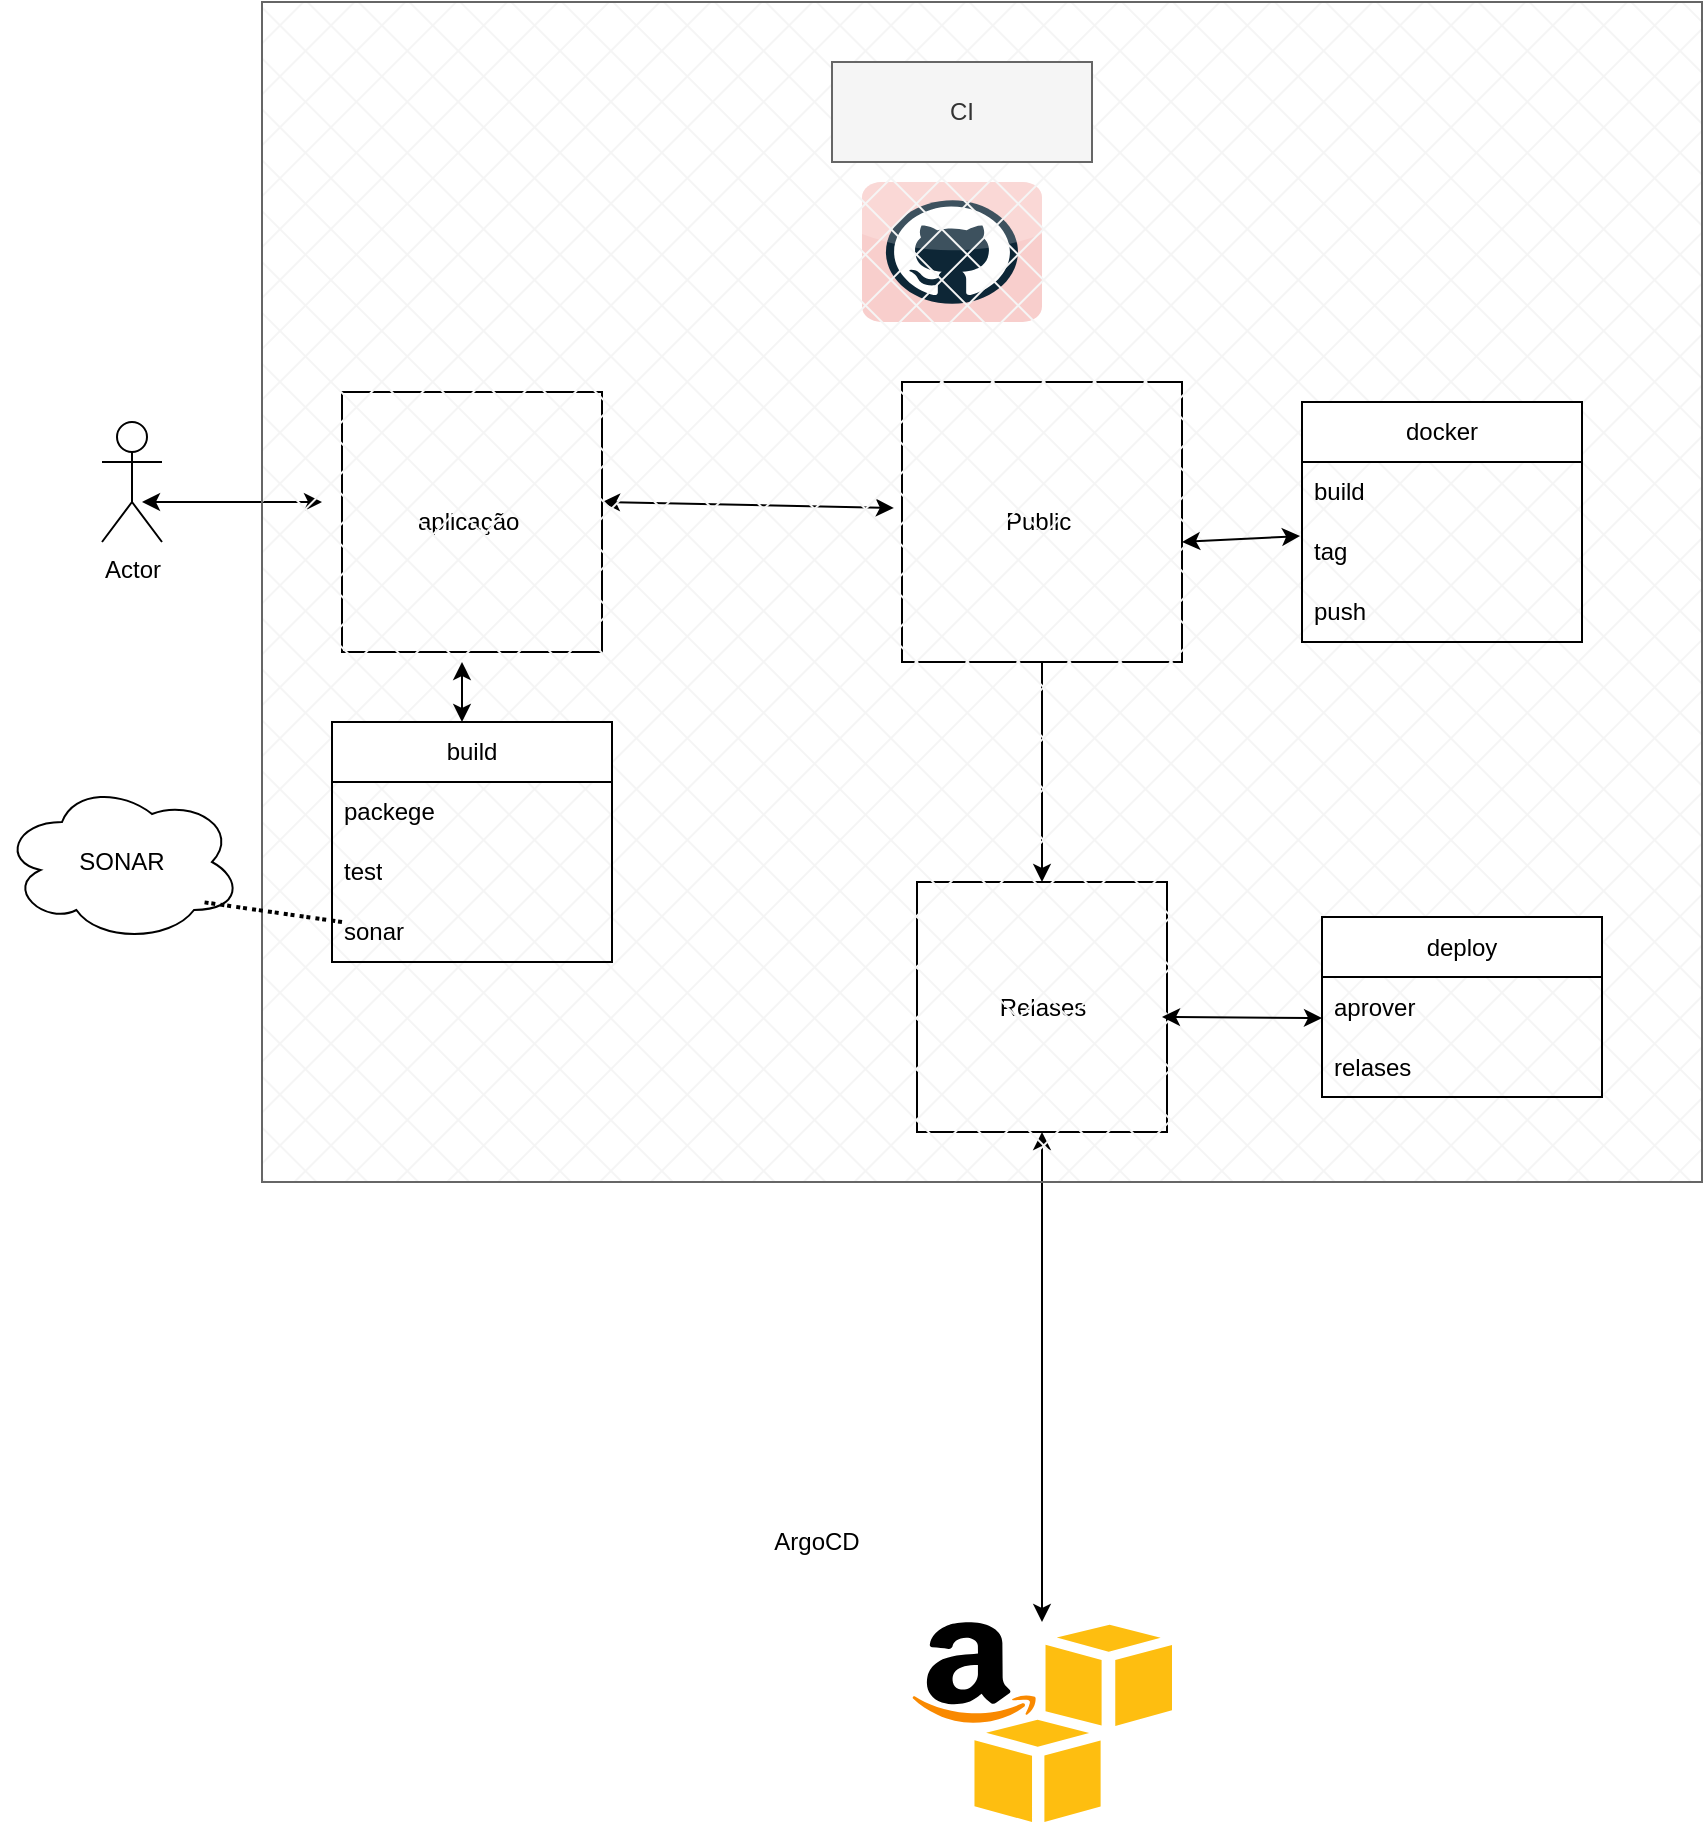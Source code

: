 <mxfile version="24.5.3" type="github">
  <diagram name="Page-1" id="YS6_nHezA7McZxDieweo">
    <mxGraphModel dx="1434" dy="820" grid="1" gridSize="10" guides="1" tooltips="1" connect="1" arrows="1" fold="1" page="1" pageScale="1" pageWidth="850" pageHeight="1100" math="0" shadow="0">
      <root>
        <mxCell id="0" />
        <mxCell id="1" parent="0" />
        <mxCell id="MzTdHwhMegrAW5zrQK32-1" value="Actor" style="shape=umlActor;verticalLabelPosition=bottom;verticalAlign=top;html=1;outlineConnect=0;" vertex="1" parent="1">
          <mxGeometry x="60" y="270" width="30" height="60" as="geometry" />
        </mxCell>
        <mxCell id="MzTdHwhMegrAW5zrQK32-2" value="" style="endArrow=classic;startArrow=classic;html=1;rounded=0;" edge="1" parent="1">
          <mxGeometry width="50" height="50" relative="1" as="geometry">
            <mxPoint x="80" y="310" as="sourcePoint" />
            <mxPoint x="170" y="310" as="targetPoint" />
          </mxGeometry>
        </mxCell>
        <mxCell id="MzTdHwhMegrAW5zrQK32-3" value="" style="dashed=0;outlineConnect=0;html=1;align=center;labelPosition=center;verticalLabelPosition=bottom;verticalAlign=top;shape=mxgraph.webicons.github;fillColor=#f8cecc;strokeColor=#b85450;" vertex="1" parent="1">
          <mxGeometry x="440" y="150" width="90" height="70" as="geometry" />
        </mxCell>
        <mxCell id="MzTdHwhMegrAW5zrQK32-5" value="aplicação&amp;nbsp;" style="whiteSpace=wrap;html=1;aspect=fixed;" vertex="1" parent="1">
          <mxGeometry x="180" y="255" width="130" height="130" as="geometry" />
        </mxCell>
        <mxCell id="MzTdHwhMegrAW5zrQK32-7" value="Public&amp;nbsp;" style="whiteSpace=wrap;html=1;aspect=fixed;" vertex="1" parent="1">
          <mxGeometry x="460" y="250" width="140" height="140" as="geometry" />
        </mxCell>
        <mxCell id="MzTdHwhMegrAW5zrQK32-8" value="Relases" style="whiteSpace=wrap;html=1;aspect=fixed;" vertex="1" parent="1">
          <mxGeometry x="467.5" y="500" width="125" height="125" as="geometry" />
        </mxCell>
        <mxCell id="MzTdHwhMegrAW5zrQK32-10" value="" style="endArrow=classic;startArrow=classic;html=1;rounded=0;entryX=-0.029;entryY=0.45;entryDx=0;entryDy=0;entryPerimeter=0;" edge="1" parent="1" target="MzTdHwhMegrAW5zrQK32-7">
          <mxGeometry width="50" height="50" relative="1" as="geometry">
            <mxPoint x="310" y="310" as="sourcePoint" />
            <mxPoint x="360" y="260" as="targetPoint" />
          </mxGeometry>
        </mxCell>
        <mxCell id="MzTdHwhMegrAW5zrQK32-12" value="" style="endArrow=classic;html=1;rounded=0;exitX=0.5;exitY=1;exitDx=0;exitDy=0;entryX=0.5;entryY=0;entryDx=0;entryDy=0;" edge="1" parent="1" source="MzTdHwhMegrAW5zrQK32-7" target="MzTdHwhMegrAW5zrQK32-8">
          <mxGeometry width="50" height="50" relative="1" as="geometry">
            <mxPoint x="120" y="510" as="sourcePoint" />
            <mxPoint x="170" y="460" as="targetPoint" />
          </mxGeometry>
        </mxCell>
        <mxCell id="MzTdHwhMegrAW5zrQK32-14" value="" style="dashed=0;outlineConnect=0;html=1;align=center;labelPosition=center;verticalLabelPosition=bottom;verticalAlign=top;shape=mxgraph.weblogos.aws_s3" vertex="1" parent="1">
          <mxGeometry x="465" y="870" width="130" height="100" as="geometry" />
        </mxCell>
        <mxCell id="MzTdHwhMegrAW5zrQK32-16" value="" style="endArrow=classic;startArrow=classic;html=1;rounded=0;entryX=0.5;entryY=1;entryDx=0;entryDy=0;" edge="1" parent="1" source="MzTdHwhMegrAW5zrQK32-14" target="MzTdHwhMegrAW5zrQK32-8">
          <mxGeometry width="50" height="50" relative="1" as="geometry">
            <mxPoint x="400" y="690" as="sourcePoint" />
            <mxPoint x="450" y="640" as="targetPoint" />
          </mxGeometry>
        </mxCell>
        <mxCell id="MzTdHwhMegrAW5zrQK32-17" value="" style="shape=parallelogram;perimeter=parallelogramPerimeter;whiteSpace=wrap;html=1;fixedSize=1;rounded=0;shadow=0;fillStyle=cross-hatch;size=-170;fillColor=#f5f5f5;fontColor=#333333;strokeColor=#666666;" vertex="1" parent="1">
          <mxGeometry x="140" y="60" width="720" height="590" as="geometry" />
        </mxCell>
        <mxCell id="MzTdHwhMegrAW5zrQK32-18" value="deploy" style="swimlane;fontStyle=0;childLayout=stackLayout;horizontal=1;startSize=30;horizontalStack=0;resizeParent=1;resizeParentMax=0;resizeLast=0;collapsible=1;marginBottom=0;whiteSpace=wrap;html=1;" vertex="1" parent="1">
          <mxGeometry x="670" y="517.5" width="140" height="90" as="geometry" />
        </mxCell>
        <mxCell id="MzTdHwhMegrAW5zrQK32-19" value="aprover" style="text;strokeColor=none;fillColor=none;align=left;verticalAlign=middle;spacingLeft=4;spacingRight=4;overflow=hidden;points=[[0,0.5],[1,0.5]];portConstraint=eastwest;rotatable=0;whiteSpace=wrap;html=1;" vertex="1" parent="MzTdHwhMegrAW5zrQK32-18">
          <mxGeometry y="30" width="140" height="30" as="geometry" />
        </mxCell>
        <mxCell id="MzTdHwhMegrAW5zrQK32-20" value="relases" style="text;strokeColor=none;fillColor=none;align=left;verticalAlign=middle;spacingLeft=4;spacingRight=4;overflow=hidden;points=[[0,0.5],[1,0.5]];portConstraint=eastwest;rotatable=0;whiteSpace=wrap;html=1;" vertex="1" parent="MzTdHwhMegrAW5zrQK32-18">
          <mxGeometry y="60" width="140" height="30" as="geometry" />
        </mxCell>
        <mxCell id="MzTdHwhMegrAW5zrQK32-24" value="" style="endArrow=classic;startArrow=classic;html=1;rounded=0;" edge="1" parent="1">
          <mxGeometry width="50" height="50" relative="1" as="geometry">
            <mxPoint x="590" y="567.5" as="sourcePoint" />
            <mxPoint x="670" y="568" as="targetPoint" />
          </mxGeometry>
        </mxCell>
        <mxCell id="MzTdHwhMegrAW5zrQK32-26" value="build" style="swimlane;fontStyle=0;childLayout=stackLayout;horizontal=1;startSize=30;horizontalStack=0;resizeParent=1;resizeParentMax=0;resizeLast=0;collapsible=1;marginBottom=0;whiteSpace=wrap;html=1;" vertex="1" parent="1">
          <mxGeometry x="175" y="420" width="140" height="120" as="geometry" />
        </mxCell>
        <mxCell id="MzTdHwhMegrAW5zrQK32-27" value="packege" style="text;strokeColor=none;fillColor=none;align=left;verticalAlign=middle;spacingLeft=4;spacingRight=4;overflow=hidden;points=[[0,0.5],[1,0.5]];portConstraint=eastwest;rotatable=0;whiteSpace=wrap;html=1;" vertex="1" parent="MzTdHwhMegrAW5zrQK32-26">
          <mxGeometry y="30" width="140" height="30" as="geometry" />
        </mxCell>
        <mxCell id="MzTdHwhMegrAW5zrQK32-28" value="test" style="text;strokeColor=none;fillColor=none;align=left;verticalAlign=middle;spacingLeft=4;spacingRight=4;overflow=hidden;points=[[0,0.5],[1,0.5]];portConstraint=eastwest;rotatable=0;whiteSpace=wrap;html=1;" vertex="1" parent="MzTdHwhMegrAW5zrQK32-26">
          <mxGeometry y="60" width="140" height="30" as="geometry" />
        </mxCell>
        <mxCell id="MzTdHwhMegrAW5zrQK32-29" value="sonar" style="text;strokeColor=none;fillColor=none;align=left;verticalAlign=middle;spacingLeft=4;spacingRight=4;overflow=hidden;points=[[0,0.5],[1,0.5]];portConstraint=eastwest;rotatable=0;whiteSpace=wrap;html=1;" vertex="1" parent="MzTdHwhMegrAW5zrQK32-26">
          <mxGeometry y="90" width="140" height="30" as="geometry" />
        </mxCell>
        <mxCell id="MzTdHwhMegrAW5zrQK32-30" value="" style="endArrow=classic;startArrow=classic;html=1;rounded=0;" edge="1" parent="1">
          <mxGeometry width="50" height="50" relative="1" as="geometry">
            <mxPoint x="240" y="420" as="sourcePoint" />
            <mxPoint x="240" y="390" as="targetPoint" />
          </mxGeometry>
        </mxCell>
        <mxCell id="MzTdHwhMegrAW5zrQK32-31" value="docker" style="swimlane;fontStyle=0;childLayout=stackLayout;horizontal=1;startSize=30;horizontalStack=0;resizeParent=1;resizeParentMax=0;resizeLast=0;collapsible=1;marginBottom=0;whiteSpace=wrap;html=1;" vertex="1" parent="1">
          <mxGeometry x="660" y="260" width="140" height="120" as="geometry" />
        </mxCell>
        <mxCell id="MzTdHwhMegrAW5zrQK32-32" value="build" style="text;strokeColor=none;fillColor=none;align=left;verticalAlign=middle;spacingLeft=4;spacingRight=4;overflow=hidden;points=[[0,0.5],[1,0.5]];portConstraint=eastwest;rotatable=0;whiteSpace=wrap;html=1;" vertex="1" parent="MzTdHwhMegrAW5zrQK32-31">
          <mxGeometry y="30" width="140" height="30" as="geometry" />
        </mxCell>
        <mxCell id="MzTdHwhMegrAW5zrQK32-33" value="tag" style="text;strokeColor=none;fillColor=none;align=left;verticalAlign=middle;spacingLeft=4;spacingRight=4;overflow=hidden;points=[[0,0.5],[1,0.5]];portConstraint=eastwest;rotatable=0;whiteSpace=wrap;html=1;" vertex="1" parent="MzTdHwhMegrAW5zrQK32-31">
          <mxGeometry y="60" width="140" height="30" as="geometry" />
        </mxCell>
        <mxCell id="MzTdHwhMegrAW5zrQK32-34" value="push" style="text;strokeColor=none;fillColor=none;align=left;verticalAlign=middle;spacingLeft=4;spacingRight=4;overflow=hidden;points=[[0,0.5],[1,0.5]];portConstraint=eastwest;rotatable=0;whiteSpace=wrap;html=1;" vertex="1" parent="MzTdHwhMegrAW5zrQK32-31">
          <mxGeometry y="90" width="140" height="30" as="geometry" />
        </mxCell>
        <mxCell id="MzTdHwhMegrAW5zrQK32-35" value="" style="endArrow=classic;startArrow=classic;html=1;rounded=0;entryX=-0.007;entryY=0.233;entryDx=0;entryDy=0;entryPerimeter=0;" edge="1" parent="1" target="MzTdHwhMegrAW5zrQK32-33">
          <mxGeometry width="50" height="50" relative="1" as="geometry">
            <mxPoint x="600" y="330" as="sourcePoint" />
            <mxPoint x="650" y="280" as="targetPoint" />
          </mxGeometry>
        </mxCell>
        <mxCell id="MzTdHwhMegrAW5zrQK32-36" value="CI" style="text;html=1;align=center;verticalAlign=middle;whiteSpace=wrap;rounded=0;fillColor=#f5f5f5;strokeColor=#666666;fontColor=#333333;" vertex="1" parent="1">
          <mxGeometry x="425" y="90" width="130" height="50" as="geometry" />
        </mxCell>
        <mxCell id="MzTdHwhMegrAW5zrQK32-38" value="" style="ellipse;shape=cloud;whiteSpace=wrap;html=1;strokeColor=default;align=center;verticalAlign=middle;fontFamily=Helvetica;fontSize=12;fontColor=default;fontStyle=0;fillColor=default;" vertex="1" parent="1">
          <mxGeometry x="10" y="450" width="120" height="80" as="geometry" />
        </mxCell>
        <mxCell id="MzTdHwhMegrAW5zrQK32-39" value="SONAR" style="text;html=1;align=center;verticalAlign=middle;whiteSpace=wrap;rounded=0;fontFamily=Helvetica;fontSize=12;fontColor=default;fontStyle=0;" vertex="1" parent="1">
          <mxGeometry x="40" y="475" width="60" height="30" as="geometry" />
        </mxCell>
        <mxCell id="MzTdHwhMegrAW5zrQK32-41" value="" style="endArrow=none;dashed=1;html=1;dashPattern=1 3;strokeWidth=2;rounded=0;fontFamily=Helvetica;fontSize=12;fontColor=default;fontStyle=0;" edge="1" parent="1">
          <mxGeometry width="50" height="50" relative="1" as="geometry">
            <mxPoint x="180" y="520" as="sourcePoint" />
            <mxPoint x="180" y="520" as="targetPoint" />
            <Array as="points">
              <mxPoint x="110" y="510" />
            </Array>
          </mxGeometry>
        </mxCell>
        <mxCell id="MzTdHwhMegrAW5zrQK32-42" value="ArgoCD" style="text;html=1;align=center;verticalAlign=middle;whiteSpace=wrap;rounded=0;fontFamily=Helvetica;fontSize=12;fontColor=default;fontStyle=0;" vertex="1" parent="1">
          <mxGeometry x="350" y="800" width="135" height="60" as="geometry" />
        </mxCell>
      </root>
    </mxGraphModel>
  </diagram>
</mxfile>
